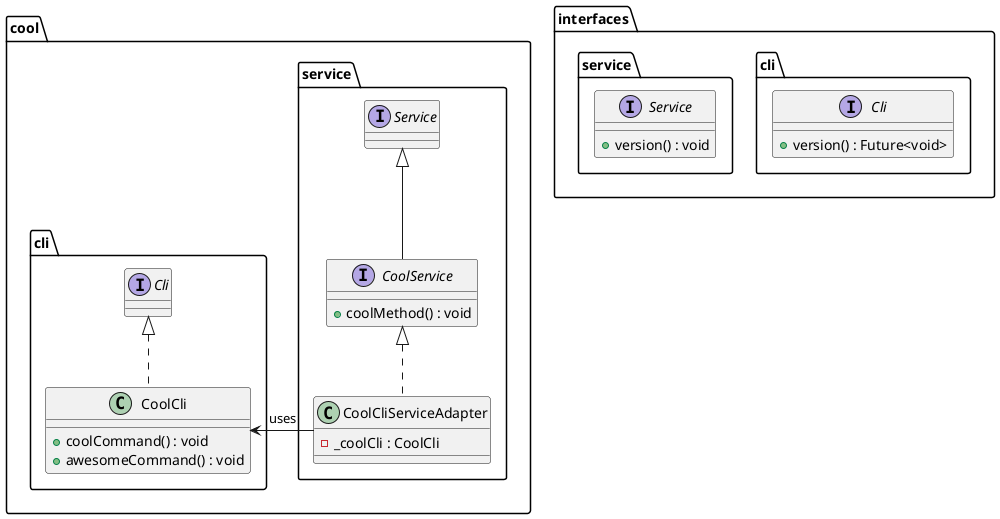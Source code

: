 @startuml cli_interfaces_class_diagram

package interfaces {
    package cli {
        interface Cli {
            + version() : Future<void>
        }
    }

    package service {
        interface Service {
            + version() : void
        }
    }
}

package cool {
    package service as cool.service{
        interface CoolService extends Service{
            + coolMethod() : void
        }

        class CoolCliServiceAdapter implements CoolService {
            - _coolCli : CoolCli
        }
    }

    package cli as cool.cli {
        class CoolCli implements Cli {
            + coolCommand() : void
            + awesomeCommand() : void
        }
    }
}

CoolCliServiceAdapter -> CoolCli : uses

@enduml

